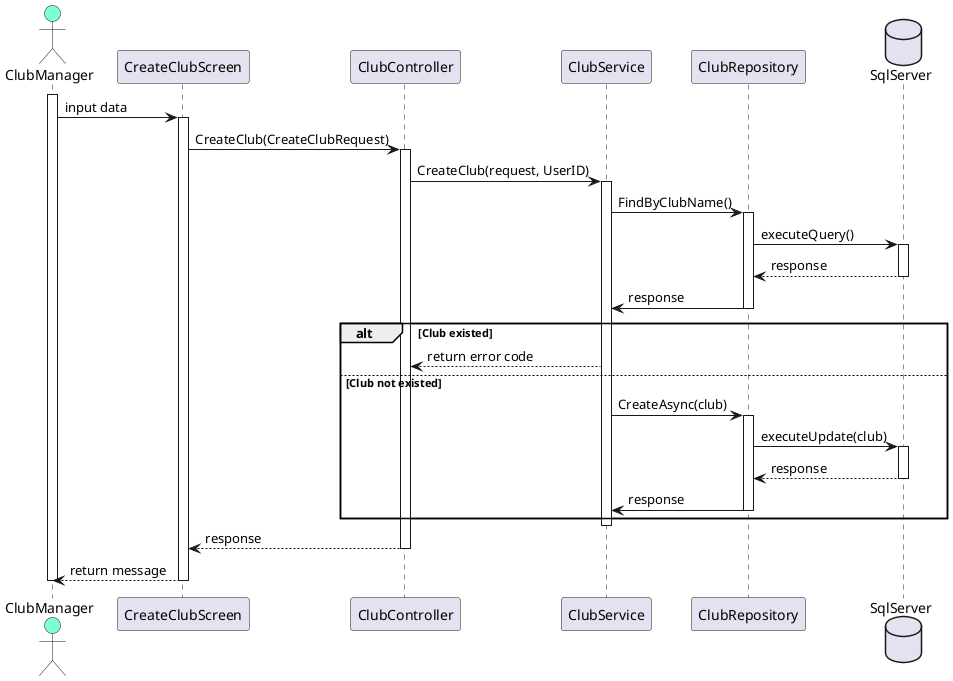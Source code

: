 @startuml Create CLub
actor ClubManager #Aquamarine
participant CreateClubScreen
participant ClubController
participant ClubService
participant ClubRepository
database SqlServer

activate ClubManager
    ClubManager -> CreateClubScreen: input data
    activate CreateClubScreen
        CreateClubScreen -> ClubController: CreateClub(CreateClubRequest)
        activate ClubController
            ClubController -> ClubService: CreateClub(request, UserID)
            activate ClubService
                ClubService -> ClubRepository: FindByClubName()
                activate ClubRepository
                    ClubRepository -> SqlServer: executeQuery()
                    activate SqlServer
                        SqlServer --> ClubRepository: response
                    deactivate SqlServer
                    ClubRepository -> ClubService: response
                deactivate ClubRepository
                alt Club existed 
                    ClubService --> ClubController: return error code
                else Club not existed
                    ClubService -> ClubRepository:  CreateAsync(club)
                    activate ClubRepository
                        ClubRepository -> SqlServer: executeUpdate(club)
                        activate SqlServer
                            SqlServer --> ClubRepository: response
                        deactivate SqlServer
                        ClubRepository -> ClubService: response
                    deactivate ClubRepository
                end
            deactivate ClubService
            ClubController --> CreateClubScreen: response
        deactivate ClubController
        CreateClubScreen --> ClubManager: return message
    deactivate CreateClubScreen
deactivate ClubManager
@enduml